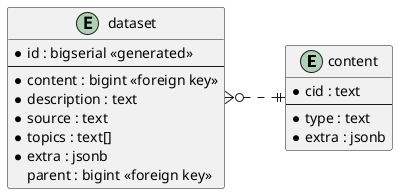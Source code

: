 @startuml
left to right direction

entity content {
    * cid : text
    --
    * type : text
    * extra : jsonb
}

entity dataset {
    * id : bigserial <<generated>>
    --
    * content : bigint <<foreign key>>
    * description : text
    * source : text
    * topics : text[]
    * extra : jsonb
    parent : bigint <<foreign key>>
}

dataset }o..|| content
@enduml
